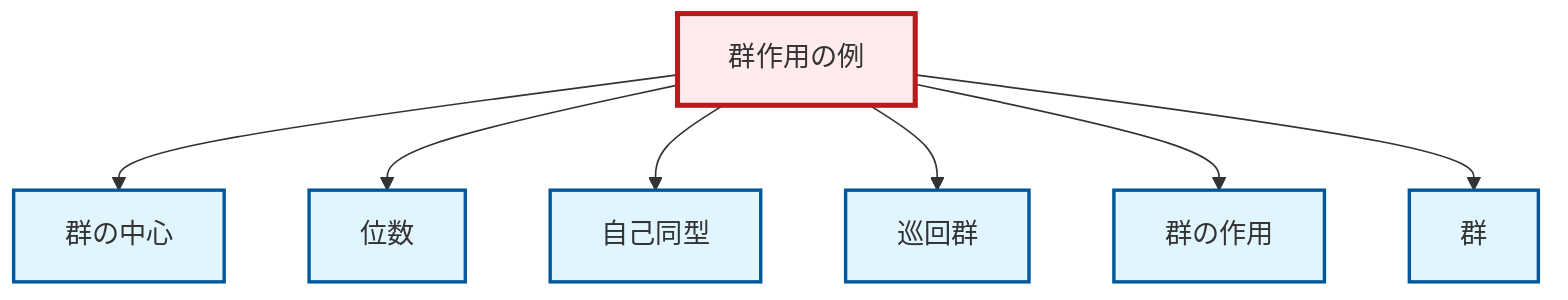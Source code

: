 graph TD
    classDef definition fill:#e1f5fe,stroke:#01579b,stroke-width:2px
    classDef theorem fill:#f3e5f5,stroke:#4a148c,stroke-width:2px
    classDef axiom fill:#fff3e0,stroke:#e65100,stroke-width:2px
    classDef example fill:#e8f5e9,stroke:#1b5e20,stroke-width:2px
    classDef current fill:#ffebee,stroke:#b71c1c,stroke-width:3px
    def-order["位数"]:::definition
    def-group-action["群の作用"]:::definition
    def-cyclic-group["巡回群"]:::definition
    def-group["群"]:::definition
    def-automorphism["自己同型"]:::definition
    ex-group-action-examples["群作用の例"]:::example
    def-center-of-group["群の中心"]:::definition
    ex-group-action-examples --> def-center-of-group
    ex-group-action-examples --> def-order
    ex-group-action-examples --> def-automorphism
    ex-group-action-examples --> def-cyclic-group
    ex-group-action-examples --> def-group-action
    ex-group-action-examples --> def-group
    class ex-group-action-examples current